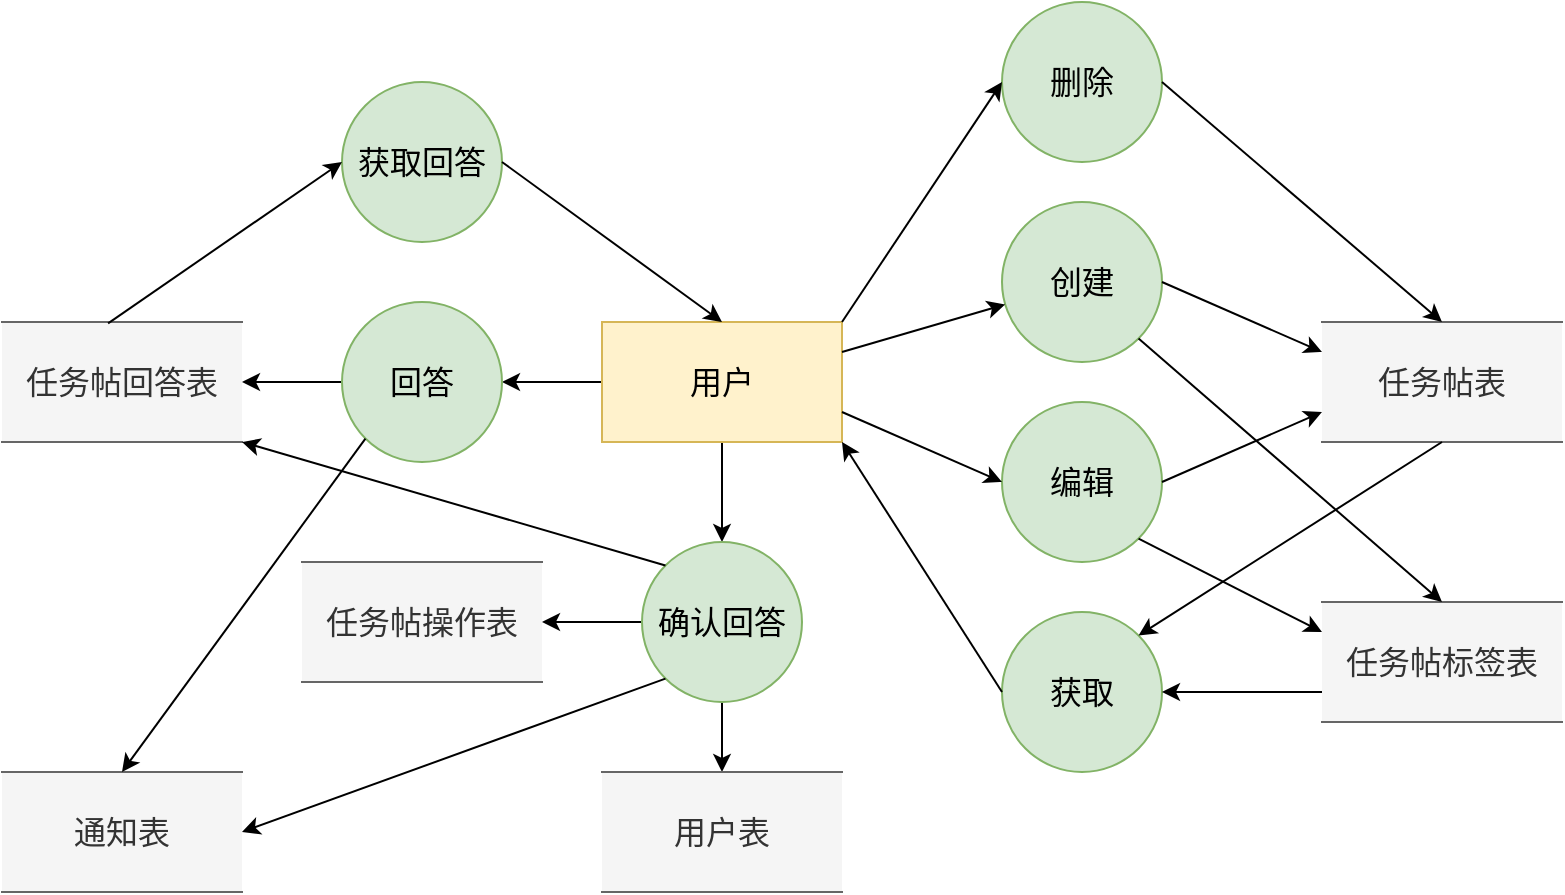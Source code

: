 <mxfile version="25.0.1">
  <diagram name="第 1 页" id="SrGiGDMeG6wVERroXvoD">
    <mxGraphModel dx="2901" dy="1140" grid="1" gridSize="10" guides="1" tooltips="1" connect="1" arrows="1" fold="1" page="1" pageScale="1" pageWidth="827" pageHeight="1169" math="0" shadow="0">
      <root>
        <mxCell id="0" />
        <mxCell id="1" parent="0" />
        <mxCell id="TWf7c7shMKotU212Iczd-19" value="" style="edgeStyle=orthogonalEdgeStyle;rounded=0;orthogonalLoop=1;jettySize=auto;html=1;" parent="1" source="TWf7c7shMKotU212Iczd-1" target="TWf7c7shMKotU212Iczd-18" edge="1">
          <mxGeometry relative="1" as="geometry" />
        </mxCell>
        <mxCell id="TWf7c7shMKotU212Iczd-29" value="" style="edgeStyle=orthogonalEdgeStyle;rounded=0;orthogonalLoop=1;jettySize=auto;html=1;" parent="1" source="TWf7c7shMKotU212Iczd-1" target="TWf7c7shMKotU212Iczd-28" edge="1">
          <mxGeometry relative="1" as="geometry" />
        </mxCell>
        <mxCell id="TWf7c7shMKotU212Iczd-1" value="&lt;font style=&quot;font-size: 16px;&quot;&gt;用户&lt;/font&gt;" style="rounded=0;whiteSpace=wrap;html=1;fillColor=#fff2cc;strokeColor=#d6b656;" parent="1" vertex="1">
          <mxGeometry x="120" y="440" width="120" height="60" as="geometry" />
        </mxCell>
        <mxCell id="TWf7c7shMKotU212Iczd-2" value="&lt;font style=&quot;font-size: 16px;&quot;&gt;创建&lt;/font&gt;" style="ellipse;whiteSpace=wrap;html=1;aspect=fixed;fillColor=#d5e8d4;strokeColor=#82b366;" parent="1" vertex="1">
          <mxGeometry x="320" y="380" width="80" height="80" as="geometry" />
        </mxCell>
        <mxCell id="TWf7c7shMKotU212Iczd-3" value="&lt;font style=&quot;font-size: 16px;&quot;&gt;编辑&lt;/font&gt;" style="ellipse;whiteSpace=wrap;html=1;aspect=fixed;fillColor=#d5e8d4;strokeColor=#82b366;" parent="1" vertex="1">
          <mxGeometry x="320" y="480" width="80" height="80" as="geometry" />
        </mxCell>
        <mxCell id="TWf7c7shMKotU212Iczd-4" value="&lt;font style=&quot;font-size: 16px;&quot;&gt;删除&lt;/font&gt;" style="ellipse;whiteSpace=wrap;html=1;aspect=fixed;fillColor=#d5e8d4;strokeColor=#82b366;" parent="1" vertex="1">
          <mxGeometry x="320" y="280" width="80" height="80" as="geometry" />
        </mxCell>
        <mxCell id="TWf7c7shMKotU212Iczd-5" value="&lt;font style=&quot;font-size: 16px;&quot;&gt;任务帖表&lt;/font&gt;" style="shape=partialRectangle;whiteSpace=wrap;html=1;left=0;right=0;fillColor=#f5f5f5;fontColor=#333333;strokeColor=#666666;" parent="1" vertex="1">
          <mxGeometry x="480" y="440" width="120" height="60" as="geometry" />
        </mxCell>
        <mxCell id="TWf7c7shMKotU212Iczd-6" value="&lt;font style=&quot;font-size: 16px;&quot;&gt;获取&lt;/font&gt;" style="ellipse;whiteSpace=wrap;html=1;aspect=fixed;fillColor=#d5e8d4;strokeColor=#82b366;" parent="1" vertex="1">
          <mxGeometry x="320" y="585" width="80" height="80" as="geometry" />
        </mxCell>
        <mxCell id="TWf7c7shMKotU212Iczd-7" value="" style="endArrow=classic;html=1;rounded=0;exitX=1;exitY=0;exitDx=0;exitDy=0;entryX=0;entryY=0.5;entryDx=0;entryDy=0;" parent="1" source="TWf7c7shMKotU212Iczd-1" target="TWf7c7shMKotU212Iczd-4" edge="1">
          <mxGeometry width="50" height="50" relative="1" as="geometry">
            <mxPoint x="390" y="600" as="sourcePoint" />
            <mxPoint x="440" y="550" as="targetPoint" />
          </mxGeometry>
        </mxCell>
        <mxCell id="TWf7c7shMKotU212Iczd-8" value="" style="endArrow=classic;html=1;rounded=0;exitX=1;exitY=0.25;exitDx=0;exitDy=0;" parent="1" source="TWf7c7shMKotU212Iczd-1" target="TWf7c7shMKotU212Iczd-2" edge="1">
          <mxGeometry width="50" height="50" relative="1" as="geometry">
            <mxPoint x="390" y="600" as="sourcePoint" />
            <mxPoint x="440" y="550" as="targetPoint" />
          </mxGeometry>
        </mxCell>
        <mxCell id="TWf7c7shMKotU212Iczd-9" value="" style="endArrow=classic;html=1;rounded=0;exitX=1;exitY=0.75;exitDx=0;exitDy=0;entryX=0;entryY=0.5;entryDx=0;entryDy=0;" parent="1" source="TWf7c7shMKotU212Iczd-1" target="TWf7c7shMKotU212Iczd-3" edge="1">
          <mxGeometry width="50" height="50" relative="1" as="geometry">
            <mxPoint x="390" y="600" as="sourcePoint" />
            <mxPoint x="440" y="550" as="targetPoint" />
          </mxGeometry>
        </mxCell>
        <mxCell id="TWf7c7shMKotU212Iczd-12" value="" style="endArrow=classic;html=1;rounded=0;exitX=1;exitY=0.5;exitDx=0;exitDy=0;entryX=0;entryY=0.75;entryDx=0;entryDy=0;" parent="1" source="TWf7c7shMKotU212Iczd-3" target="TWf7c7shMKotU212Iczd-5" edge="1">
          <mxGeometry width="50" height="50" relative="1" as="geometry">
            <mxPoint x="390" y="600" as="sourcePoint" />
            <mxPoint x="440" y="550" as="targetPoint" />
          </mxGeometry>
        </mxCell>
        <mxCell id="TWf7c7shMKotU212Iczd-13" value="" style="endArrow=classic;html=1;rounded=0;exitX=1;exitY=0.5;exitDx=0;exitDy=0;entryX=0;entryY=0.25;entryDx=0;entryDy=0;" parent="1" source="TWf7c7shMKotU212Iczd-2" target="TWf7c7shMKotU212Iczd-5" edge="1">
          <mxGeometry width="50" height="50" relative="1" as="geometry">
            <mxPoint x="390" y="600" as="sourcePoint" />
            <mxPoint x="440" y="550" as="targetPoint" />
          </mxGeometry>
        </mxCell>
        <mxCell id="TWf7c7shMKotU212Iczd-14" value="" style="endArrow=classic;html=1;rounded=0;exitX=1;exitY=0.5;exitDx=0;exitDy=0;entryX=0.5;entryY=0;entryDx=0;entryDy=0;" parent="1" source="TWf7c7shMKotU212Iczd-4" target="TWf7c7shMKotU212Iczd-5" edge="1">
          <mxGeometry width="50" height="50" relative="1" as="geometry">
            <mxPoint x="390" y="600" as="sourcePoint" />
            <mxPoint x="440" y="550" as="targetPoint" />
          </mxGeometry>
        </mxCell>
        <mxCell id="TWf7c7shMKotU212Iczd-15" value="" style="endArrow=classic;html=1;rounded=0;entryX=1;entryY=0;entryDx=0;entryDy=0;exitX=0.5;exitY=1;exitDx=0;exitDy=0;" parent="1" source="TWf7c7shMKotU212Iczd-5" target="TWf7c7shMKotU212Iczd-6" edge="1">
          <mxGeometry width="50" height="50" relative="1" as="geometry">
            <mxPoint x="480" y="470" as="sourcePoint" />
            <mxPoint x="440" y="550" as="targetPoint" />
          </mxGeometry>
        </mxCell>
        <mxCell id="TWf7c7shMKotU212Iczd-16" value="" style="endArrow=classic;html=1;rounded=0;entryX=1;entryY=1;entryDx=0;entryDy=0;exitX=0;exitY=0.5;exitDx=0;exitDy=0;" parent="1" source="TWf7c7shMKotU212Iczd-6" target="TWf7c7shMKotU212Iczd-1" edge="1">
          <mxGeometry width="50" height="50" relative="1" as="geometry">
            <mxPoint x="390" y="600" as="sourcePoint" />
            <mxPoint x="440" y="550" as="targetPoint" />
          </mxGeometry>
        </mxCell>
        <mxCell id="TWf7c7shMKotU212Iczd-17" value="&lt;font style=&quot;font-size: 16px;&quot;&gt;任务帖回答表&lt;/font&gt;" style="shape=partialRectangle;whiteSpace=wrap;html=1;left=0;right=0;fillColor=#f5f5f5;fontColor=#333333;strokeColor=#666666;" parent="1" vertex="1">
          <mxGeometry x="-180" y="440" width="120" height="60" as="geometry" />
        </mxCell>
        <mxCell id="TWf7c7shMKotU212Iczd-20" value="" style="edgeStyle=orthogonalEdgeStyle;rounded=0;orthogonalLoop=1;jettySize=auto;html=1;" parent="1" source="TWf7c7shMKotU212Iczd-18" target="TWf7c7shMKotU212Iczd-17" edge="1">
          <mxGeometry relative="1" as="geometry" />
        </mxCell>
        <mxCell id="TWf7c7shMKotU212Iczd-18" value="&lt;font style=&quot;font-size: 16px;&quot;&gt;回答&lt;/font&gt;" style="ellipse;whiteSpace=wrap;html=1;aspect=fixed;fillColor=#d5e8d4;strokeColor=#82b366;" parent="1" vertex="1">
          <mxGeometry x="-10" y="430" width="80" height="80" as="geometry" />
        </mxCell>
        <mxCell id="TWf7c7shMKotU212Iczd-21" value="&lt;font style=&quot;font-size: 16px;&quot;&gt;获取回答&lt;/font&gt;" style="ellipse;whiteSpace=wrap;html=1;aspect=fixed;fillColor=#d5e8d4;strokeColor=#82b366;" parent="1" vertex="1">
          <mxGeometry x="-10" y="320" width="80" height="80" as="geometry" />
        </mxCell>
        <mxCell id="TWf7c7shMKotU212Iczd-22" value="" style="endArrow=classic;html=1;rounded=0;exitX=1;exitY=0.5;exitDx=0;exitDy=0;entryX=0.5;entryY=0;entryDx=0;entryDy=0;" parent="1" source="TWf7c7shMKotU212Iczd-21" target="TWf7c7shMKotU212Iczd-1" edge="1">
          <mxGeometry width="50" height="50" relative="1" as="geometry">
            <mxPoint x="120" y="580" as="sourcePoint" />
            <mxPoint x="170" y="530" as="targetPoint" />
          </mxGeometry>
        </mxCell>
        <mxCell id="TWf7c7shMKotU212Iczd-23" value="" style="endArrow=classic;html=1;rounded=0;exitX=0.442;exitY=0.011;exitDx=0;exitDy=0;exitPerimeter=0;entryX=0;entryY=0.5;entryDx=0;entryDy=0;" parent="1" source="TWf7c7shMKotU212Iczd-17" target="TWf7c7shMKotU212Iczd-21" edge="1">
          <mxGeometry width="50" height="50" relative="1" as="geometry">
            <mxPoint x="120" y="580" as="sourcePoint" />
            <mxPoint x="170" y="530" as="targetPoint" />
          </mxGeometry>
        </mxCell>
        <mxCell id="TWf7c7shMKotU212Iczd-24" value="&lt;font style=&quot;font-size: 16px;&quot;&gt;任务帖标签表&lt;/font&gt;" style="shape=partialRectangle;whiteSpace=wrap;html=1;left=0;right=0;fillColor=#f5f5f5;fontColor=#333333;strokeColor=#666666;" parent="1" vertex="1">
          <mxGeometry x="480" y="580" width="120" height="60" as="geometry" />
        </mxCell>
        <mxCell id="TWf7c7shMKotU212Iczd-25" value="" style="endArrow=classic;html=1;rounded=0;exitX=1;exitY=1;exitDx=0;exitDy=0;entryX=0.5;entryY=0;entryDx=0;entryDy=0;" parent="1" source="TWf7c7shMKotU212Iczd-2" target="TWf7c7shMKotU212Iczd-24" edge="1">
          <mxGeometry width="50" height="50" relative="1" as="geometry">
            <mxPoint x="120" y="580" as="sourcePoint" />
            <mxPoint x="170" y="530" as="targetPoint" />
          </mxGeometry>
        </mxCell>
        <mxCell id="TWf7c7shMKotU212Iczd-26" value="" style="endArrow=classic;html=1;rounded=0;entryX=0;entryY=0.25;entryDx=0;entryDy=0;exitX=1;exitY=1;exitDx=0;exitDy=0;" parent="1" source="TWf7c7shMKotU212Iczd-3" target="TWf7c7shMKotU212Iczd-24" edge="1">
          <mxGeometry width="50" height="50" relative="1" as="geometry">
            <mxPoint x="120" y="580" as="sourcePoint" />
            <mxPoint x="170" y="530" as="targetPoint" />
          </mxGeometry>
        </mxCell>
        <mxCell id="TWf7c7shMKotU212Iczd-27" value="" style="endArrow=classic;html=1;rounded=0;exitX=0;exitY=0.75;exitDx=0;exitDy=0;entryX=1;entryY=0.5;entryDx=0;entryDy=0;" parent="1" source="TWf7c7shMKotU212Iczd-24" target="TWf7c7shMKotU212Iczd-6" edge="1">
          <mxGeometry width="50" height="50" relative="1" as="geometry">
            <mxPoint x="120" y="580" as="sourcePoint" />
            <mxPoint x="170" y="530" as="targetPoint" />
          </mxGeometry>
        </mxCell>
        <mxCell id="TWf7c7shMKotU212Iczd-32" value="" style="edgeStyle=orthogonalEdgeStyle;rounded=0;orthogonalLoop=1;jettySize=auto;html=1;" parent="1" source="TWf7c7shMKotU212Iczd-28" target="TWf7c7shMKotU212Iczd-30" edge="1">
          <mxGeometry relative="1" as="geometry" />
        </mxCell>
        <mxCell id="TWf7c7shMKotU212Iczd-34" value="" style="edgeStyle=orthogonalEdgeStyle;rounded=0;orthogonalLoop=1;jettySize=auto;html=1;" parent="1" source="TWf7c7shMKotU212Iczd-28" target="TWf7c7shMKotU212Iczd-33" edge="1">
          <mxGeometry relative="1" as="geometry" />
        </mxCell>
        <mxCell id="TWf7c7shMKotU212Iczd-28" value="&lt;font style=&quot;font-size: 16px;&quot;&gt;确认回答&lt;/font&gt;" style="ellipse;whiteSpace=wrap;html=1;aspect=fixed;fillColor=#d5e8d4;strokeColor=#82b366;" parent="1" vertex="1">
          <mxGeometry x="140" y="550" width="80" height="80" as="geometry" />
        </mxCell>
        <mxCell id="TWf7c7shMKotU212Iczd-30" value="&lt;font style=&quot;font-size: 16px;&quot;&gt;任务帖操作表&lt;/font&gt;" style="shape=partialRectangle;whiteSpace=wrap;html=1;left=0;right=0;fillColor=#f5f5f5;fontColor=#333333;strokeColor=#666666;" parent="1" vertex="1">
          <mxGeometry x="-30" y="560" width="120" height="60" as="geometry" />
        </mxCell>
        <mxCell id="TWf7c7shMKotU212Iczd-31" value="" style="endArrow=classic;html=1;rounded=0;exitX=0;exitY=0;exitDx=0;exitDy=0;entryX=1;entryY=1;entryDx=0;entryDy=0;" parent="1" source="TWf7c7shMKotU212Iczd-28" target="TWf7c7shMKotU212Iczd-17" edge="1">
          <mxGeometry width="50" height="50" relative="1" as="geometry">
            <mxPoint x="120" y="580" as="sourcePoint" />
            <mxPoint x="170" y="530" as="targetPoint" />
          </mxGeometry>
        </mxCell>
        <mxCell id="TWf7c7shMKotU212Iczd-33" value="&lt;font style=&quot;font-size: 16px;&quot;&gt;用户表&lt;/font&gt;" style="shape=partialRectangle;whiteSpace=wrap;html=1;left=0;right=0;fillColor=#f5f5f5;fontColor=#333333;strokeColor=#666666;" parent="1" vertex="1">
          <mxGeometry x="120" y="665" width="120" height="60" as="geometry" />
        </mxCell>
        <mxCell id="-3fkd4ph4dWAh6QGsmBU-1" value="&lt;font style=&quot;font-size: 16px;&quot;&gt;通知表&lt;/font&gt;" style="shape=partialRectangle;whiteSpace=wrap;html=1;left=0;right=0;fillColor=#f5f5f5;fontColor=#333333;strokeColor=#666666;" vertex="1" parent="1">
          <mxGeometry x="-180" y="665" width="120" height="60" as="geometry" />
        </mxCell>
        <mxCell id="-3fkd4ph4dWAh6QGsmBU-5" value="" style="endArrow=classic;html=1;rounded=0;exitX=0;exitY=1;exitDx=0;exitDy=0;entryX=1;entryY=0.5;entryDx=0;entryDy=0;" edge="1" parent="1" source="TWf7c7shMKotU212Iczd-28" target="-3fkd4ph4dWAh6QGsmBU-1">
          <mxGeometry width="50" height="50" relative="1" as="geometry">
            <mxPoint x="-30" y="610" as="sourcePoint" />
            <mxPoint x="20" y="560" as="targetPoint" />
          </mxGeometry>
        </mxCell>
        <mxCell id="-3fkd4ph4dWAh6QGsmBU-7" value="" style="endArrow=classic;html=1;rounded=0;exitX=0;exitY=1;exitDx=0;exitDy=0;entryX=0.5;entryY=0;entryDx=0;entryDy=0;" edge="1" parent="1" source="TWf7c7shMKotU212Iczd-18" target="-3fkd4ph4dWAh6QGsmBU-1">
          <mxGeometry width="50" height="50" relative="1" as="geometry">
            <mxPoint x="-30" y="610" as="sourcePoint" />
            <mxPoint x="20" y="560" as="targetPoint" />
          </mxGeometry>
        </mxCell>
      </root>
    </mxGraphModel>
  </diagram>
</mxfile>
